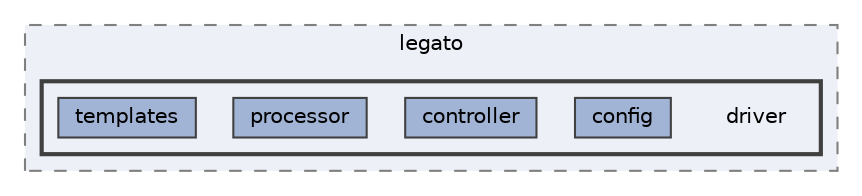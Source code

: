 digraph "C:/microchip/harmony3/gfx/middleware/legato/driver"
{
 // INTERACTIVE_SVG=YES
 // LATEX_PDF_SIZE
  bgcolor="transparent";
  edge [fontname=Helvetica,fontsize=10,labelfontname=Helvetica,labelfontsize=10];
  node [fontname=Helvetica,fontsize=10,shape=box,height=0.2,width=0.4];
  compound=true
  subgraph clusterdir_9cf0f24d1989eb4385e7a9dc62e972e5 {
    graph [ bgcolor="#edf0f7", pencolor="grey50", label="legato", fontname=Helvetica,fontsize=10 style="filled,dashed", URL="dir_9cf0f24d1989eb4385e7a9dc62e972e5.html",tooltip=""]
  subgraph clusterdir_0ac656144e0a825521c95c115aba44f7 {
    graph [ bgcolor="#edf0f7", pencolor="grey25", label="", fontname=Helvetica,fontsize=10 style="filled,bold", URL="dir_0ac656144e0a825521c95c115aba44f7.html",tooltip=""]
    dir_0ac656144e0a825521c95c115aba44f7 [shape=plaintext, label="driver"];
  dir_0e2121b17d1a0cd132c3b0315f81fcf4 [label="config", fillcolor="#a2b4d6", color="grey25", style="filled", URL="dir_0e2121b17d1a0cd132c3b0315f81fcf4.html",tooltip=""];
  dir_c3b8d82ce3ca523ae8c204fa21625ada [label="controller", fillcolor="#a2b4d6", color="grey25", style="filled", URL="dir_c3b8d82ce3ca523ae8c204fa21625ada.html",tooltip=""];
  dir_66c9281a4ade6df924e8989bd8eac943 [label="processor", fillcolor="#a2b4d6", color="grey25", style="filled", URL="dir_66c9281a4ade6df924e8989bd8eac943.html",tooltip=""];
  dir_ab56a2822241337f74a55471127b9e76 [label="templates", fillcolor="#a2b4d6", color="grey25", style="filled", URL="dir_ab56a2822241337f74a55471127b9e76.html",tooltip=""];
  }
  }
}
